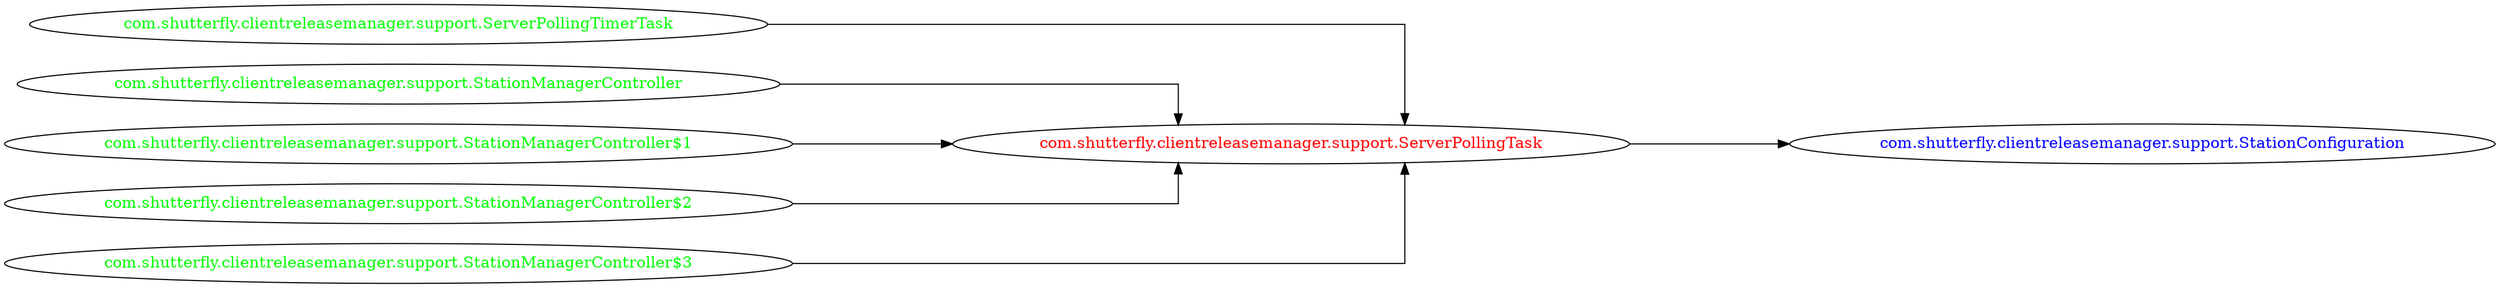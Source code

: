 digraph dependencyGraph {
 concentrate=true;
 ranksep="2.0";
 rankdir="LR"; 
 splines="ortho";
"com.shutterfly.clientreleasemanager.support.ServerPollingTask" [fontcolor="red"];
"com.shutterfly.clientreleasemanager.support.StationConfiguration" [ fontcolor="blue" ];
"com.shutterfly.clientreleasemanager.support.ServerPollingTask"->"com.shutterfly.clientreleasemanager.support.StationConfiguration";
"com.shutterfly.clientreleasemanager.support.ServerPollingTimerTask" [ fontcolor="green" ];
"com.shutterfly.clientreleasemanager.support.ServerPollingTimerTask"->"com.shutterfly.clientreleasemanager.support.ServerPollingTask";
"com.shutterfly.clientreleasemanager.support.StationManagerController" [ fontcolor="green" ];
"com.shutterfly.clientreleasemanager.support.StationManagerController"->"com.shutterfly.clientreleasemanager.support.ServerPollingTask";
"com.shutterfly.clientreleasemanager.support.StationManagerController$1" [ fontcolor="green" ];
"com.shutterfly.clientreleasemanager.support.StationManagerController$1"->"com.shutterfly.clientreleasemanager.support.ServerPollingTask";
"com.shutterfly.clientreleasemanager.support.StationManagerController$2" [ fontcolor="green" ];
"com.shutterfly.clientreleasemanager.support.StationManagerController$2"->"com.shutterfly.clientreleasemanager.support.ServerPollingTask";
"com.shutterfly.clientreleasemanager.support.StationManagerController$3" [ fontcolor="green" ];
"com.shutterfly.clientreleasemanager.support.StationManagerController$3"->"com.shutterfly.clientreleasemanager.support.ServerPollingTask";
}